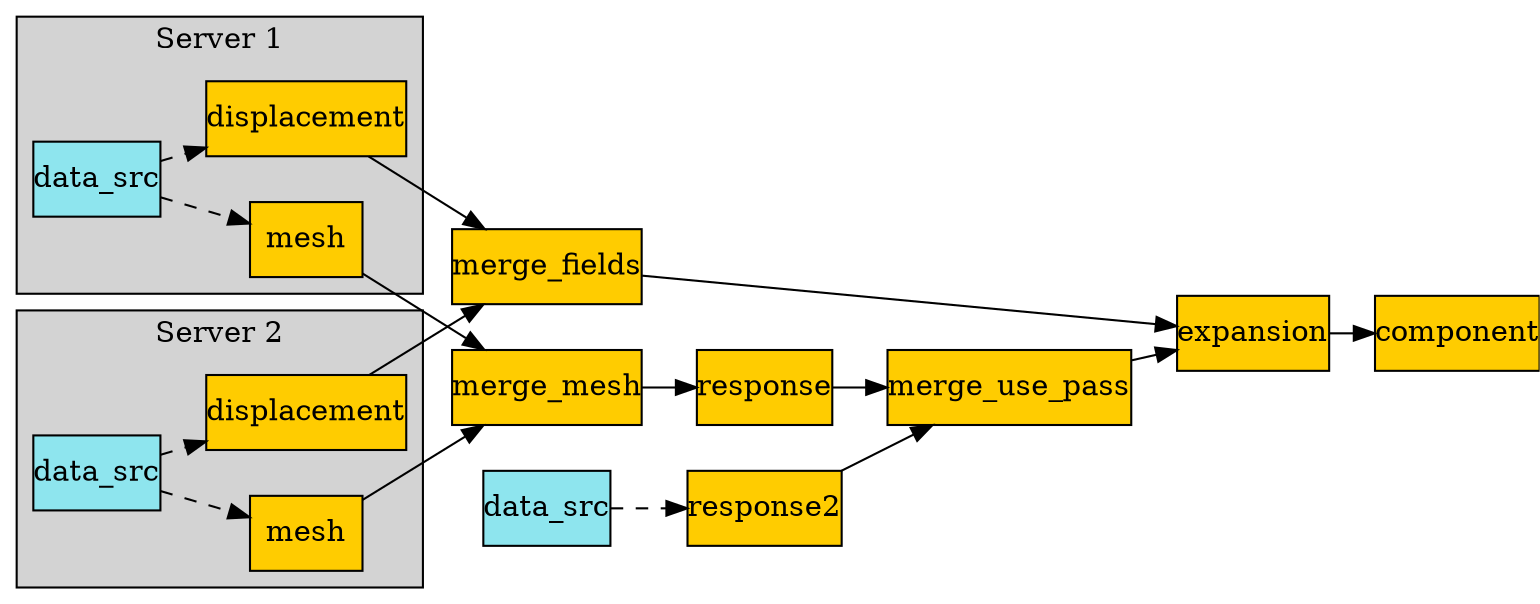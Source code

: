digraph foo {
    graph [pad="0", nodesep="0.3", ranksep="0.3"]
    node [shape=box, style=filled, fillcolor="#ffcc00", margin="0"];
    rankdir=LR;
    splines=line;

    disp01 [label="displacement"];
    disp02 [label="displacement"];
    mesh01 [label="mesh"];
    mesh02 [label="mesh"];

    subgraph cluster_1 {
        ds01 [label="data_src", shape=box, style=filled, fillcolor=cadetblue2];

        disp01; mesh01;

        ds01 -> disp01 [style=dashed];
        ds01 -> mesh01 [style=dashed];

        label="Server 1";
        style=filled;
        fillcolor=lightgrey;
    }

    subgraph cluster_2 {
        ds02 [label="data_src", shape=box, style=filled, fillcolor=cadetblue2];

        disp02; mesh02;

        ds02 -> disp02 [style=dashed];
        ds02 -> mesh02 [style=dashed];

        label="Server 2";
        style=filled;
        fillcolor=lightgrey;
    }

    disp01 -> "merge_fields";
    mesh01 -> "merge_mesh";
    disp02 -> "merge_fields";
    mesh02 -> "merge_mesh";

    ds03 [label="data_src", shape=box, style=filled, fillcolor=cadetblue2];
    ds03 -> "response2" [style=dashed];

    "merge_mesh" -> "response";
    "response" -> "merge_use_pass";
    "response2" -> "merge_use_pass";
    "merge_use_pass" -> "expansion";
    "merge_fields" -> "expansion";
    "expansion" -> "component";
}
